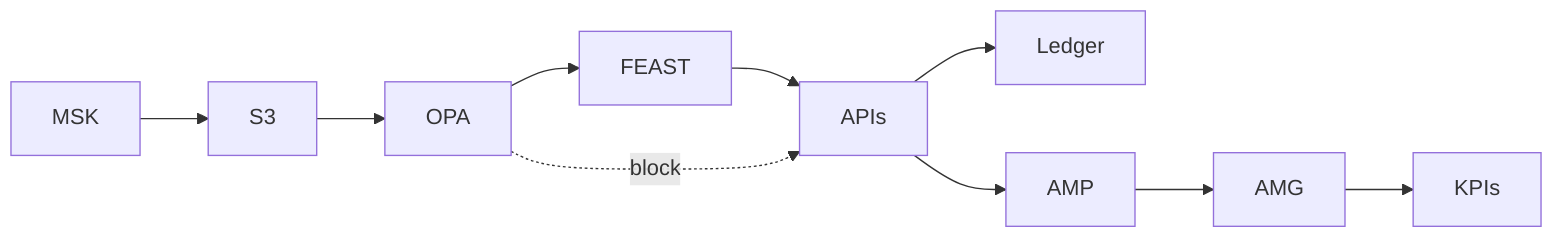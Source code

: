 flowchart LR; MSK-->S3-->OPA-->FEAST-->APIs; OPA-.block.->APIs; APIs-->Ledger; APIs-->AMP-->AMG; AMG-->KPIs;